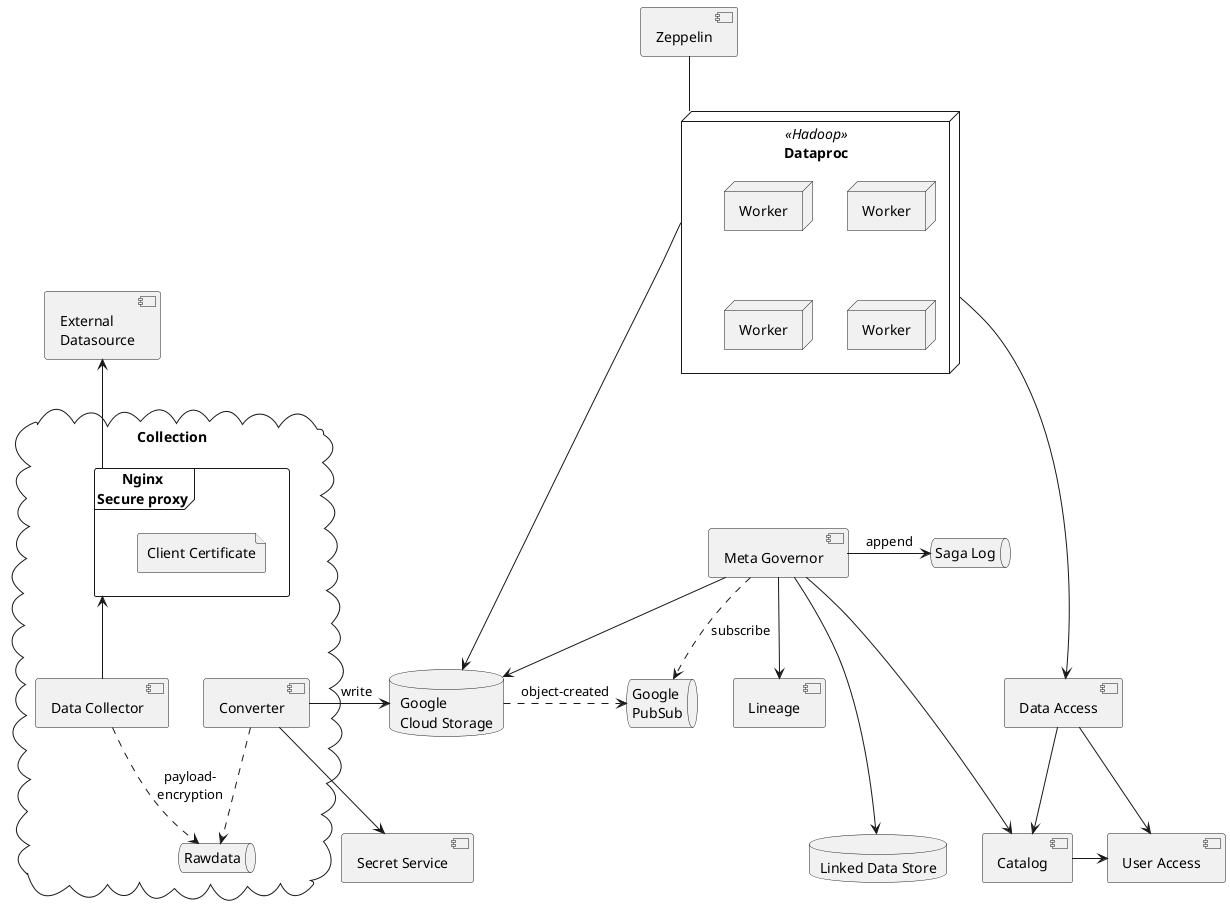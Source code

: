 @startuml

component "User Access" as user_access
component "Catalog" as catalog
component "Secret Service" as secret_service
component "Lineage" as lineage
component "Data Access" as data_access
database "Linked Data Store" as lds {
}
database "Google\nCloud Storage" as gcs {
}
node "Dataproc" <<Hadoop>> as dataproc {
  node "Worker" as worker1
  node "Worker" as worker2
  node "Worker" as worker3
  node "Worker" as worker4
}
component "Zeppelin" as zeppelin
catalog -> user_access
data_access --> catalog
data_access --> user_access

zeppelin -- dataproc
dataproc ----> gcs
dataproc ----> data_access

component "External\nDatasource" as source
component [Meta Governor] as governor
queue "Google\nPubSub" as pubsub {
}
queue "Saga Log" as sagalog {
}
cloud Collection {
    frame "Nginx\nSecure proxy" as sec_proxy {
        file "Client Certificate" as client_cert
    }
    component "Data Collector" as collector
    queue "Rawdata" as rawdata {
    }
    component "Converter" as converter
    collector -u-> sec_proxy
    collector ..> rawdata : payload-\nencryption
    converter ..> rawdata
    converter -> gcs : "    write"
    converter --> secret_service
}

governor --> gcs
governor --> lineage
governor --> catalog
gcs .> pubsub : object-created
governor .> pubsub : subscribe
governor -> sagalog : append
governor ---> lds
sec_proxy -u-> source

@enduml